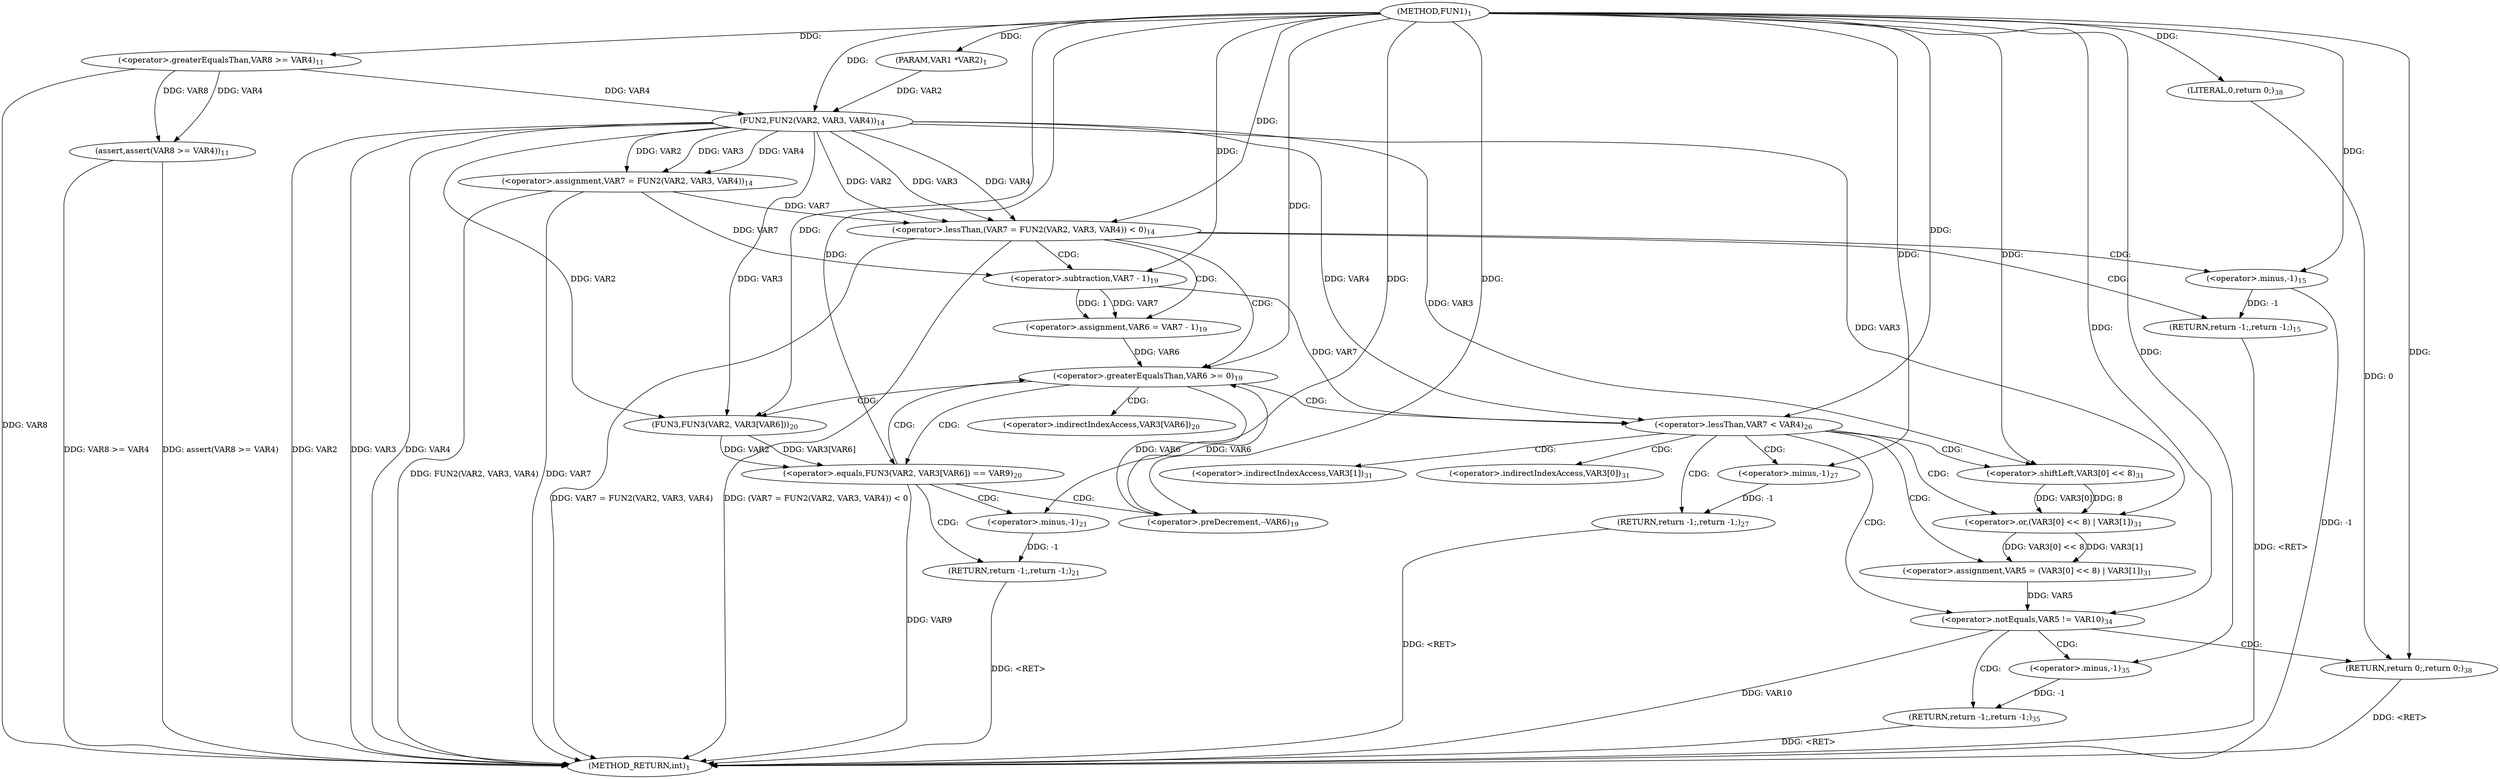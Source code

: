 digraph "FUN1" {  
"8" [label = <(METHOD,FUN1)<SUB>1</SUB>> ]
"86" [label = <(METHOD_RETURN,int)<SUB>1</SUB>> ]
"9" [label = <(PARAM,VAR1 *VAR2)<SUB>1</SUB>> ]
"15" [label = <(assert,assert(VAR8 &gt;= VAR4))<SUB>11</SUB>> ]
"65" [label = <(&lt;operator&gt;.assignment,VAR5 = (VAR3[0] &lt;&lt; 8) | VAR3[1])<SUB>31</SUB>> ]
"84" [label = <(RETURN,return 0;,return 0;)<SUB>38</SUB>> ]
"20" [label = <(&lt;operator&gt;.lessThan,(VAR7 = FUN2(VAR2, VAR3, VAR4)) &lt; 0)<SUB>14</SUB>> ]
"39" [label = <(&lt;operator&gt;.greaterEqualsThan,VAR6 &gt;= 0)<SUB>19</SUB>> ]
"42" [label = <(&lt;operator&gt;.preDecrement,--VAR6)<SUB>19</SUB>> ]
"58" [label = <(&lt;operator&gt;.lessThan,VAR7 &lt; VAR4)<SUB>26</SUB>> ]
"77" [label = <(&lt;operator&gt;.notEquals,VAR5 != VAR10)<SUB>34</SUB>> ]
"85" [label = <(LITERAL,0,return 0;)<SUB>38</SUB>> ]
"16" [label = <(&lt;operator&gt;.greaterEqualsThan,VAR8 &gt;= VAR4)<SUB>11</SUB>> ]
"29" [label = <(RETURN,return -1;,return -1;)<SUB>15</SUB>> ]
"34" [label = <(&lt;operator&gt;.assignment,VAR6 = VAR7 - 1)<SUB>19</SUB>> ]
"62" [label = <(RETURN,return -1;,return -1;)<SUB>27</SUB>> ]
"67" [label = <(&lt;operator&gt;.or,(VAR3[0] &lt;&lt; 8) | VAR3[1])<SUB>31</SUB>> ]
"81" [label = <(RETURN,return -1;,return -1;)<SUB>35</SUB>> ]
"21" [label = <(&lt;operator&gt;.assignment,VAR7 = FUN2(VAR2, VAR3, VAR4))<SUB>14</SUB>> ]
"30" [label = <(&lt;operator&gt;.minus,-1)<SUB>15</SUB>> ]
"46" [label = <(&lt;operator&gt;.equals,FUN3(VAR2, VAR3[VAR6]) == VAR9)<SUB>20</SUB>> ]
"63" [label = <(&lt;operator&gt;.minus,-1)<SUB>27</SUB>> ]
"68" [label = <(&lt;operator&gt;.shiftLeft,VAR3[0] &lt;&lt; 8)<SUB>31</SUB>> ]
"82" [label = <(&lt;operator&gt;.minus,-1)<SUB>35</SUB>> ]
"23" [label = <(FUN2,FUN2(VAR2, VAR3, VAR4))<SUB>14</SUB>> ]
"36" [label = <(&lt;operator&gt;.subtraction,VAR7 - 1)<SUB>19</SUB>> ]
"54" [label = <(RETURN,return -1;,return -1;)<SUB>21</SUB>> ]
"47" [label = <(FUN3,FUN3(VAR2, VAR3[VAR6]))<SUB>20</SUB>> ]
"55" [label = <(&lt;operator&gt;.minus,-1)<SUB>21</SUB>> ]
"73" [label = <(&lt;operator&gt;.indirectIndexAccess,VAR3[1])<SUB>31</SUB>> ]
"69" [label = <(&lt;operator&gt;.indirectIndexAccess,VAR3[0])<SUB>31</SUB>> ]
"49" [label = <(&lt;operator&gt;.indirectIndexAccess,VAR3[VAR6])<SUB>20</SUB>> ]
  "84" -> "86"  [ label = "DDG: &lt;RET&gt;"] 
  "54" -> "86"  [ label = "DDG: &lt;RET&gt;"] 
  "81" -> "86"  [ label = "DDG: &lt;RET&gt;"] 
  "29" -> "86"  [ label = "DDG: &lt;RET&gt;"] 
  "62" -> "86"  [ label = "DDG: &lt;RET&gt;"] 
  "15" -> "86"  [ label = "DDG: VAR8 &gt;= VAR4"] 
  "15" -> "86"  [ label = "DDG: assert(VAR8 &gt;= VAR4)"] 
  "21" -> "86"  [ label = "DDG: VAR7"] 
  "23" -> "86"  [ label = "DDG: VAR2"] 
  "23" -> "86"  [ label = "DDG: VAR3"] 
  "23" -> "86"  [ label = "DDG: VAR4"] 
  "21" -> "86"  [ label = "DDG: FUN2(VAR2, VAR3, VAR4)"] 
  "20" -> "86"  [ label = "DDG: VAR7 = FUN2(VAR2, VAR3, VAR4)"] 
  "20" -> "86"  [ label = "DDG: (VAR7 = FUN2(VAR2, VAR3, VAR4)) &lt; 0"] 
  "30" -> "86"  [ label = "DDG: -1"] 
  "46" -> "86"  [ label = "DDG: VAR9"] 
  "77" -> "86"  [ label = "DDG: VAR10"] 
  "16" -> "86"  [ label = "DDG: VAR8"] 
  "8" -> "9"  [ label = "DDG: "] 
  "67" -> "65"  [ label = "DDG: VAR3[0] &lt;&lt; 8"] 
  "67" -> "65"  [ label = "DDG: VAR3[1]"] 
  "85" -> "84"  [ label = "DDG: 0"] 
  "8" -> "84"  [ label = "DDG: "] 
  "16" -> "15"  [ label = "DDG: VAR8"] 
  "16" -> "15"  [ label = "DDG: VAR4"] 
  "8" -> "85"  [ label = "DDG: "] 
  "8" -> "16"  [ label = "DDG: "] 
  "21" -> "20"  [ label = "DDG: VAR7"] 
  "23" -> "20"  [ label = "DDG: VAR2"] 
  "23" -> "20"  [ label = "DDG: VAR3"] 
  "23" -> "20"  [ label = "DDG: VAR4"] 
  "8" -> "20"  [ label = "DDG: "] 
  "30" -> "29"  [ label = "DDG: -1"] 
  "36" -> "34"  [ label = "DDG: VAR7"] 
  "36" -> "34"  [ label = "DDG: 1"] 
  "34" -> "39"  [ label = "DDG: VAR6"] 
  "42" -> "39"  [ label = "DDG: VAR6"] 
  "8" -> "39"  [ label = "DDG: "] 
  "39" -> "42"  [ label = "DDG: VAR6"] 
  "8" -> "42"  [ label = "DDG: "] 
  "36" -> "58"  [ label = "DDG: VAR7"] 
  "8" -> "58"  [ label = "DDG: "] 
  "23" -> "58"  [ label = "DDG: VAR4"] 
  "63" -> "62"  [ label = "DDG: -1"] 
  "68" -> "67"  [ label = "DDG: VAR3[0]"] 
  "68" -> "67"  [ label = "DDG: 8"] 
  "23" -> "67"  [ label = "DDG: VAR3"] 
  "65" -> "77"  [ label = "DDG: VAR5"] 
  "8" -> "77"  [ label = "DDG: "] 
  "82" -> "81"  [ label = "DDG: -1"] 
  "23" -> "21"  [ label = "DDG: VAR2"] 
  "23" -> "21"  [ label = "DDG: VAR3"] 
  "23" -> "21"  [ label = "DDG: VAR4"] 
  "23" -> "68"  [ label = "DDG: VAR3"] 
  "8" -> "68"  [ label = "DDG: "] 
  "9" -> "23"  [ label = "DDG: VAR2"] 
  "8" -> "23"  [ label = "DDG: "] 
  "16" -> "23"  [ label = "DDG: VAR4"] 
  "8" -> "30"  [ label = "DDG: "] 
  "21" -> "36"  [ label = "DDG: VAR7"] 
  "8" -> "36"  [ label = "DDG: "] 
  "47" -> "46"  [ label = "DDG: VAR2"] 
  "47" -> "46"  [ label = "DDG: VAR3[VAR6]"] 
  "8" -> "46"  [ label = "DDG: "] 
  "55" -> "54"  [ label = "DDG: -1"] 
  "8" -> "63"  [ label = "DDG: "] 
  "8" -> "82"  [ label = "DDG: "] 
  "23" -> "47"  [ label = "DDG: VAR2"] 
  "8" -> "47"  [ label = "DDG: "] 
  "23" -> "47"  [ label = "DDG: VAR3"] 
  "8" -> "55"  [ label = "DDG: "] 
  "20" -> "30"  [ label = "CDG: "] 
  "20" -> "34"  [ label = "CDG: "] 
  "20" -> "29"  [ label = "CDG: "] 
  "20" -> "36"  [ label = "CDG: "] 
  "20" -> "39"  [ label = "CDG: "] 
  "39" -> "47"  [ label = "CDG: "] 
  "39" -> "49"  [ label = "CDG: "] 
  "39" -> "46"  [ label = "CDG: "] 
  "39" -> "58"  [ label = "CDG: "] 
  "58" -> "68"  [ label = "CDG: "] 
  "58" -> "73"  [ label = "CDG: "] 
  "58" -> "77"  [ label = "CDG: "] 
  "58" -> "69"  [ label = "CDG: "] 
  "58" -> "67"  [ label = "CDG: "] 
  "58" -> "65"  [ label = "CDG: "] 
  "58" -> "63"  [ label = "CDG: "] 
  "58" -> "62"  [ label = "CDG: "] 
  "77" -> "81"  [ label = "CDG: "] 
  "77" -> "84"  [ label = "CDG: "] 
  "77" -> "82"  [ label = "CDG: "] 
  "46" -> "42"  [ label = "CDG: "] 
  "46" -> "54"  [ label = "CDG: "] 
  "46" -> "55"  [ label = "CDG: "] 
  "46" -> "39"  [ label = "CDG: "] 
}
